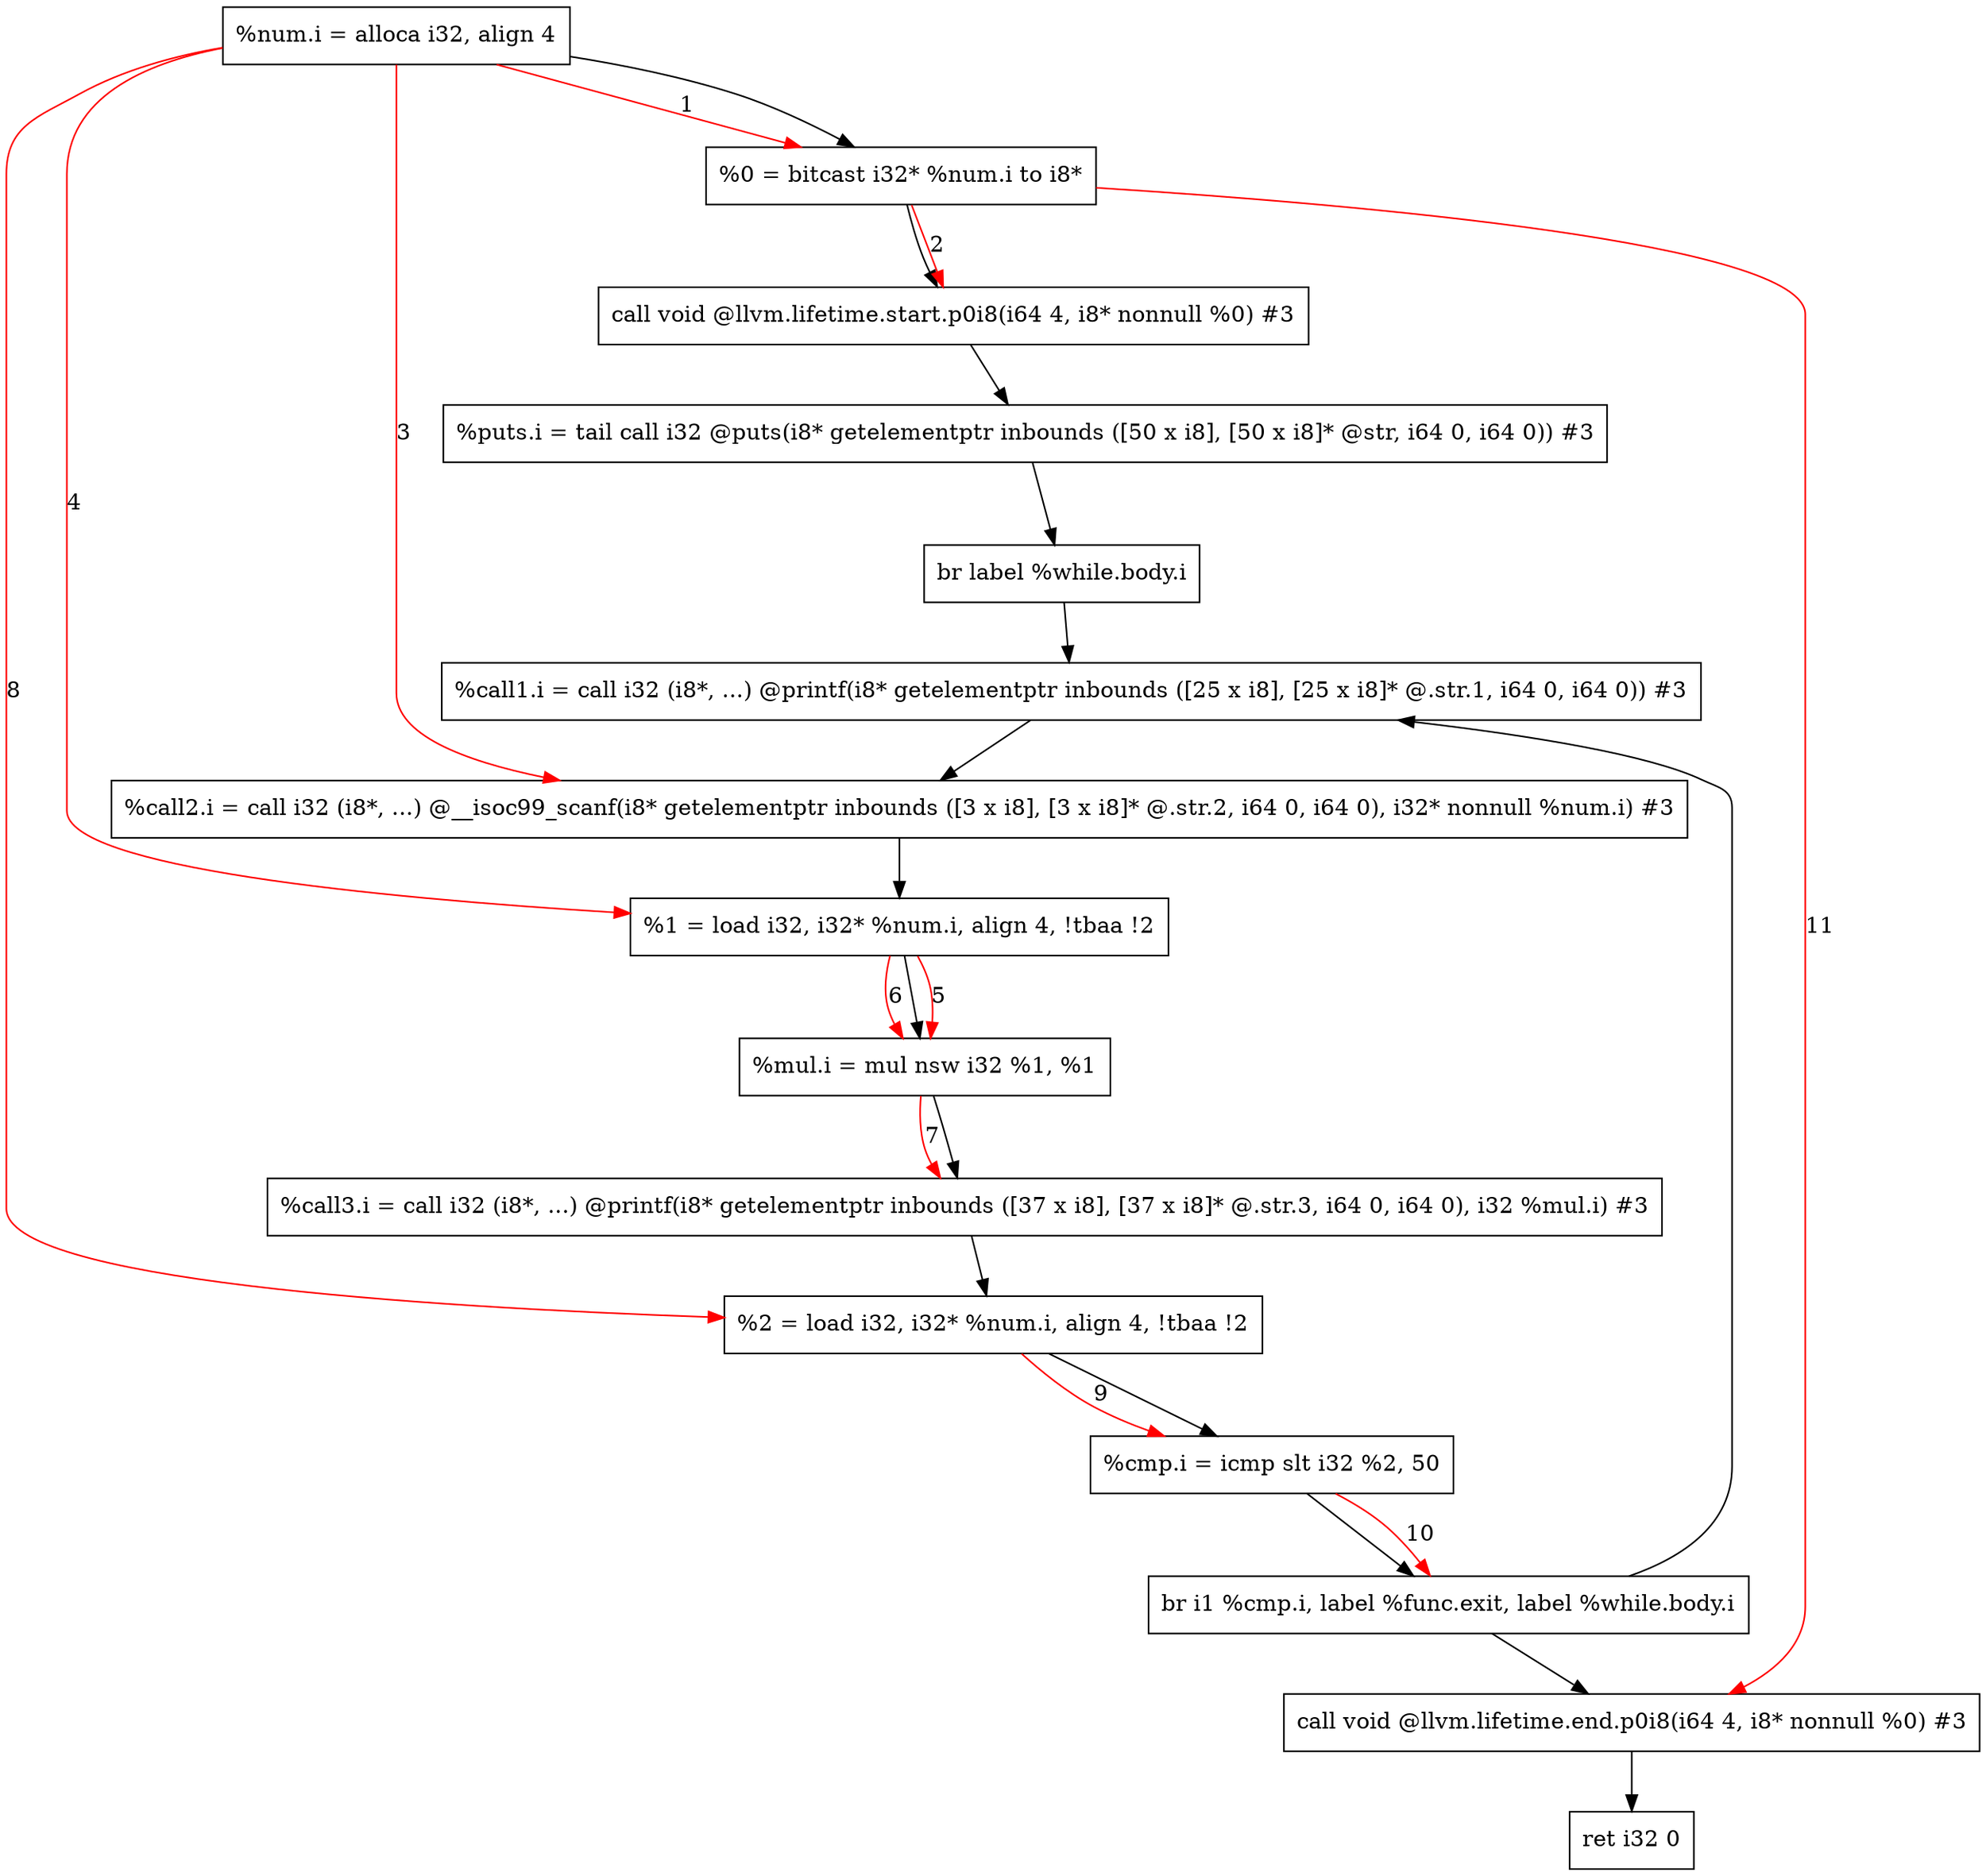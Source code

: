 digraph "CDFG for'main' function" {
	Node0x55ccf6e23cb8[shape=record, label="  %num.i = alloca i32, align 4"]
	Node0x55ccf6e26308[shape=record, label="  %0 = bitcast i32* %num.i to i8*"]
	Node0x55ccf6e26478[shape=record, label="  call void @llvm.lifetime.start.p0i8(i64 4, i8* nonnull %0) #3"]
	Node0x55ccf6e26550[shape=record, label="  %puts.i = tail call i32 @puts(i8* getelementptr inbounds ([50 x i8], [50 x i8]* @str, i64 0, i64 0)) #3"]
	Node0x55ccf6e266b8[shape=record, label="  br label %while.body.i"]
	Node0x55ccf6e26750[shape=record, label="  %call1.i = call i32 (i8*, ...) @printf(i8* getelementptr inbounds ([25 x i8], [25 x i8]* @.str.1, i64 0, i64 0)) #3"]
	Node0x55ccf6e26878[shape=record, label="  %call2.i = call i32 (i8*, ...) @__isoc99_scanf(i8* getelementptr inbounds ([3 x i8], [3 x i8]* @.str.2, i64 0, i64 0), i32* nonnull %num.i) #3"]
	Node0x55ccf6e26658[shape=record, label="  %1 = load i32, i32* %num.i, align 4, !tbaa !2"]
	Node0x55ccf6e26990[shape=record, label="  %mul.i = mul nsw i32 %1, %1"]
	Node0x55ccf6e26a38[shape=record, label="  %call3.i = call i32 (i8*, ...) @printf(i8* getelementptr inbounds ([37 x i8], [37 x i8]* @.str.3, i64 0, i64 0), i32 %mul.i) #3"]
	Node0x55ccf6e26b18[shape=record, label="  %2 = load i32, i32* %num.i, align 4, !tbaa !2"]
	Node0x55ccf6e26b90[shape=record, label="  %cmp.i = icmp slt i32 %2, 50"]
	Node0x55ccf6e26cf8[shape=record, label="  br i1 %cmp.i, label %func.exit, label %while.body.i"]
	Node0x55ccf6e26e48[shape=record, label="  call void @llvm.lifetime.end.p0i8(i64 4, i8* nonnull %0) #3"]
	Node0x55ccf6e26c68[shape=record, label="  ret i32 0"]
	Node0x55ccf6e23cb8 -> Node0x55ccf6e26308
	Node0x55ccf6e26308 -> Node0x55ccf6e26478
	Node0x55ccf6e26478 -> Node0x55ccf6e26550
	Node0x55ccf6e26550 -> Node0x55ccf6e266b8
	Node0x55ccf6e266b8 -> Node0x55ccf6e26750
	Node0x55ccf6e26750 -> Node0x55ccf6e26878
	Node0x55ccf6e26878 -> Node0x55ccf6e26658
	Node0x55ccf6e26658 -> Node0x55ccf6e26990
	Node0x55ccf6e26990 -> Node0x55ccf6e26a38
	Node0x55ccf6e26a38 -> Node0x55ccf6e26b18
	Node0x55ccf6e26b18 -> Node0x55ccf6e26b90
	Node0x55ccf6e26b90 -> Node0x55ccf6e26cf8
	Node0x55ccf6e26cf8 -> Node0x55ccf6e26e48
	Node0x55ccf6e26cf8 -> Node0x55ccf6e26750
	Node0x55ccf6e26e48 -> Node0x55ccf6e26c68
edge [color=red]
	Node0x55ccf6e23cb8 -> Node0x55ccf6e26308[label="1"]
	Node0x55ccf6e26308 -> Node0x55ccf6e26478[label="2"]
	Node0x55ccf6e23cb8 -> Node0x55ccf6e26878[label="3"]
	Node0x55ccf6e23cb8 -> Node0x55ccf6e26658[label="4"]
	Node0x55ccf6e26658 -> Node0x55ccf6e26990[label="5"]
	Node0x55ccf6e26658 -> Node0x55ccf6e26990[label="6"]
	Node0x55ccf6e26990 -> Node0x55ccf6e26a38[label="7"]
	Node0x55ccf6e23cb8 -> Node0x55ccf6e26b18[label="8"]
	Node0x55ccf6e26b18 -> Node0x55ccf6e26b90[label="9"]
	Node0x55ccf6e26b90 -> Node0x55ccf6e26cf8[label="10"]
	Node0x55ccf6e26308 -> Node0x55ccf6e26e48[label="11"]
}
